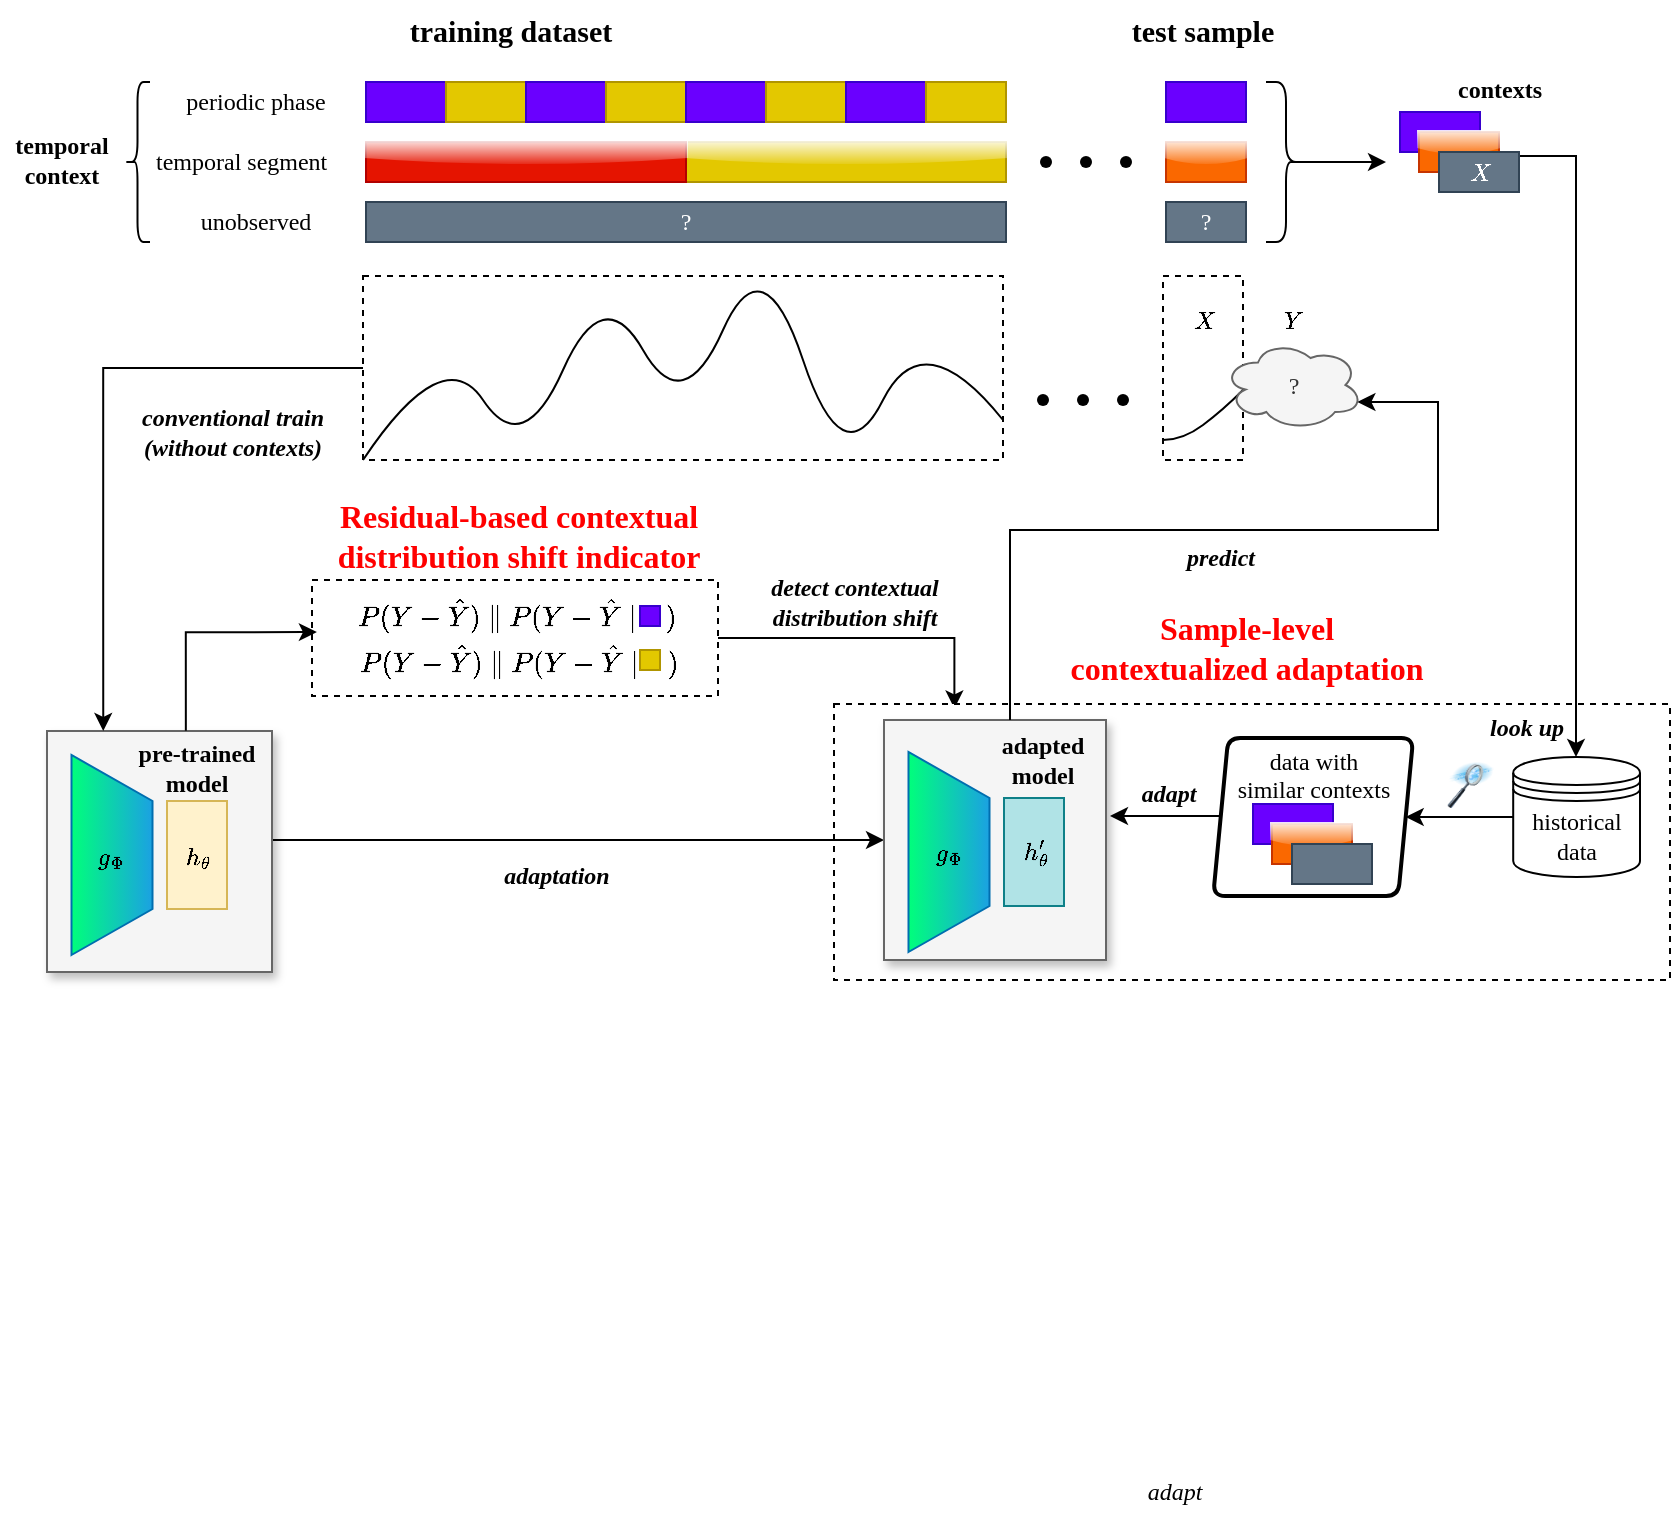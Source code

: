 <mxfile version="22.0.0" type="github">
  <diagram name="Page-1" id="59h1J0jqftiVruG0yBK7">
    <mxGraphModel dx="860" dy="687" grid="0" gridSize="10" guides="1" tooltips="1" connect="1" arrows="1" fold="1" page="1" pageScale="1" pageWidth="827" pageHeight="1169" math="1" shadow="0">
      <root>
        <mxCell id="0" />
        <mxCell id="1" parent="0" />
        <mxCell id="R02UkZENec0iHabtzY0L-9" style="edgeStyle=orthogonalEdgeStyle;rounded=0;orthogonalLoop=1;jettySize=auto;html=1;entryX=0.144;entryY=0.016;entryDx=0;entryDy=0;entryPerimeter=0;" edge="1" parent="1" source="0Gth3jjlhJ4G-CvsYE7f-134" target="0Gth3jjlhJ4G-CvsYE7f-122">
          <mxGeometry relative="1" as="geometry" />
        </mxCell>
        <mxCell id="0Gth3jjlhJ4G-CvsYE7f-134" value="" style="rounded=0;whiteSpace=wrap;html=1;dashed=1;fontFamily=Georgia;" parent="1" vertex="1">
          <mxGeometry x="163" y="643" width="203" height="58" as="geometry" />
        </mxCell>
        <mxCell id="0Gth3jjlhJ4G-CvsYE7f-122" value="" style="rounded=0;whiteSpace=wrap;html=1;dashed=1;fontFamily=Georgia;" parent="1" vertex="1">
          <mxGeometry x="424" y="705" width="418" height="138" as="geometry" />
        </mxCell>
        <mxCell id="0Gth3jjlhJ4G-CvsYE7f-121" style="edgeStyle=orthogonalEdgeStyle;rounded=0;orthogonalLoop=1;jettySize=auto;html=1;fontFamily=Georgia;" parent="1" source="0Gth3jjlhJ4G-CvsYE7f-102" target="0Gth3jjlhJ4G-CvsYE7f-110" edge="1">
          <mxGeometry relative="1" as="geometry">
            <Array as="points">
              <mxPoint x="268" y="773" />
              <mxPoint x="268" y="773" />
            </Array>
          </mxGeometry>
        </mxCell>
        <mxCell id="0Gth3jjlhJ4G-CvsYE7f-102" value="" style="rounded=0;whiteSpace=wrap;html=1;fillColor=#f5f5f5;fontColor=#333333;strokeColor=#666666;fontFamily=Georgia;shadow=1;" parent="1" vertex="1">
          <mxGeometry x="30.5" y="718.5" width="112.5" height="120.5" as="geometry" />
        </mxCell>
        <mxCell id="R02UkZENec0iHabtzY0L-3" style="edgeStyle=orthogonalEdgeStyle;rounded=0;orthogonalLoop=1;jettySize=auto;html=1;entryX=0.25;entryY=0;entryDx=0;entryDy=0;" edge="1" parent="1" source="0Gth3jjlhJ4G-CvsYE7f-80" target="0Gth3jjlhJ4G-CvsYE7f-102">
          <mxGeometry relative="1" as="geometry" />
        </mxCell>
        <mxCell id="0Gth3jjlhJ4G-CvsYE7f-80" value="" style="rounded=0;whiteSpace=wrap;html=1;dashed=1;fontFamily=Georgia;" parent="1" vertex="1">
          <mxGeometry x="188.5" y="491" width="320" height="92" as="geometry" />
        </mxCell>
        <mxCell id="0Gth3jjlhJ4G-CvsYE7f-79" value="" style="rounded=0;whiteSpace=wrap;html=1;dashed=1;fontFamily=Georgia;" parent="1" vertex="1">
          <mxGeometry x="588.5" y="491" width="40" height="92" as="geometry" />
        </mxCell>
        <mxCell id="0Gth3jjlhJ4G-CvsYE7f-2" value="" style="curved=1;endArrow=none;html=1;rounded=0;endFill=0;fontFamily=Georgia;" parent="1" edge="1">
          <mxGeometry width="50" height="50" relative="1" as="geometry">
            <mxPoint x="188.5" y="583" as="sourcePoint" />
            <mxPoint x="508.5" y="563" as="targetPoint" />
            <Array as="points">
              <mxPoint x="188.5" y="583" />
              <mxPoint x="228.5" y="523" />
              <mxPoint x="268.5" y="583" />
              <mxPoint x="308.5" y="493" />
              <mxPoint x="348.5" y="563" />
              <mxPoint x="388.5" y="473" />
              <mxPoint x="428.5" y="593" />
              <mxPoint x="468.5" y="513" />
            </Array>
          </mxGeometry>
        </mxCell>
        <mxCell id="0Gth3jjlhJ4G-CvsYE7f-6" value="" style="rounded=0;whiteSpace=wrap;html=1;fillColor=#6a00ff;strokeColor=#3700CC;fontFamily=Georgia;fontColor=#ffffff;shadow=0;glass=0;" parent="1" vertex="1">
          <mxGeometry x="190" y="394" width="40" height="20" as="geometry" />
        </mxCell>
        <mxCell id="0Gth3jjlhJ4G-CvsYE7f-15" value="" style="rounded=0;whiteSpace=wrap;html=1;fillColor=#e3c800;strokeColor=#B09500;glass=1;shadow=0;fontColor=#000000;fontFamily=Georgia;" parent="1" vertex="1">
          <mxGeometry x="350" y="424" width="160" height="20" as="geometry" />
        </mxCell>
        <mxCell id="0Gth3jjlhJ4G-CvsYE7f-16" value="" style="rounded=0;whiteSpace=wrap;html=1;fillColor=#e51400;strokeColor=#B20000;glass=1;shadow=0;fontColor=#ffffff;fontFamily=Georgia;" parent="1" vertex="1">
          <mxGeometry x="190" y="424" width="160" height="20" as="geometry" />
        </mxCell>
        <mxCell id="0Gth3jjlhJ4G-CvsYE7f-20" value="periodic phase" style="text;html=1;strokeColor=none;fillColor=none;align=center;verticalAlign=middle;whiteSpace=wrap;rounded=0;fontFamily=Georgia;fontSize=12;fontStyle=0" parent="1" vertex="1">
          <mxGeometry x="80" y="389" width="110" height="30" as="geometry" />
        </mxCell>
        <mxCell id="0Gth3jjlhJ4G-CvsYE7f-21" value="temporal segment" style="text;html=1;strokeColor=none;fillColor=none;align=left;verticalAlign=middle;whiteSpace=wrap;rounded=0;fontFamily=Georgia;fontSize=12;fontStyle=0" parent="1" vertex="1">
          <mxGeometry x="83" y="419" width="110" height="30" as="geometry" />
        </mxCell>
        <mxCell id="0Gth3jjlhJ4G-CvsYE7f-28" value="" style="shape=curlyBracket;whiteSpace=wrap;html=1;rounded=1;labelPosition=left;verticalLabelPosition=middle;align=right;verticalAlign=middle;fontFamily=Georgia;fontSize=12;fontStyle=0" parent="1" vertex="1">
          <mxGeometry x="69.5" y="394" width="12.5" height="80" as="geometry" />
        </mxCell>
        <mxCell id="0Gth3jjlhJ4G-CvsYE7f-29" value="temporal context" style="text;html=1;strokeColor=none;fillColor=none;align=center;verticalAlign=middle;whiteSpace=wrap;rounded=0;fontFamily=Georgia;fontSize=12;fontStyle=1" parent="1" vertex="1">
          <mxGeometry x="7.5" y="418" width="60" height="30" as="geometry" />
        </mxCell>
        <mxCell id="0Gth3jjlhJ4G-CvsYE7f-33" value="" style="group;fontFamily=Georgia;" parent="1" vertex="1" connectable="0">
          <mxGeometry x="518.5" y="543" width="60" height="20" as="geometry" />
        </mxCell>
        <mxCell id="0Gth3jjlhJ4G-CvsYE7f-30" value="" style="shape=waypoint;sketch=0;fillStyle=solid;size=6;pointerEvents=1;points=[];fillColor=none;resizable=0;rotatable=0;perimeter=centerPerimeter;snapToPoint=1;fontFamily=Georgia;" parent="0Gth3jjlhJ4G-CvsYE7f-33" vertex="1">
          <mxGeometry width="20" height="20" as="geometry" />
        </mxCell>
        <mxCell id="0Gth3jjlhJ4G-CvsYE7f-31" value="" style="shape=waypoint;sketch=0;fillStyle=solid;size=6;pointerEvents=1;points=[];fillColor=none;resizable=0;rotatable=0;perimeter=centerPerimeter;snapToPoint=1;fontFamily=Georgia;" parent="0Gth3jjlhJ4G-CvsYE7f-33" vertex="1">
          <mxGeometry x="20" width="20" height="20" as="geometry" />
        </mxCell>
        <mxCell id="0Gth3jjlhJ4G-CvsYE7f-32" value="" style="shape=waypoint;sketch=0;fillStyle=solid;size=6;pointerEvents=1;points=[];fillColor=none;resizable=0;rotatable=0;perimeter=centerPerimeter;snapToPoint=1;fontFamily=Georgia;" parent="0Gth3jjlhJ4G-CvsYE7f-33" vertex="1">
          <mxGeometry x="40" width="20" height="20" as="geometry" />
        </mxCell>
        <mxCell id="0Gth3jjlhJ4G-CvsYE7f-38" value="" style="group;fontFamily=Georgia;shadow=0;" parent="1" vertex="1" connectable="0">
          <mxGeometry x="520" y="424" width="60" height="20" as="geometry" />
        </mxCell>
        <mxCell id="0Gth3jjlhJ4G-CvsYE7f-39" value="" style="shape=waypoint;sketch=0;fillStyle=solid;size=6;pointerEvents=1;points=[];fillColor=none;resizable=0;rotatable=0;perimeter=centerPerimeter;snapToPoint=1;fontFamily=Georgia;shadow=0;" parent="0Gth3jjlhJ4G-CvsYE7f-38" vertex="1">
          <mxGeometry width="20" height="20" as="geometry" />
        </mxCell>
        <mxCell id="0Gth3jjlhJ4G-CvsYE7f-40" value="" style="shape=waypoint;sketch=0;fillStyle=solid;size=6;pointerEvents=1;points=[];fillColor=none;resizable=0;rotatable=0;perimeter=centerPerimeter;snapToPoint=1;fontFamily=Georgia;shadow=0;" parent="0Gth3jjlhJ4G-CvsYE7f-38" vertex="1">
          <mxGeometry x="20" width="20" height="20" as="geometry" />
        </mxCell>
        <mxCell id="0Gth3jjlhJ4G-CvsYE7f-41" value="" style="shape=waypoint;sketch=0;fillStyle=solid;size=6;pointerEvents=1;points=[];fillColor=none;resizable=0;rotatable=0;perimeter=centerPerimeter;snapToPoint=1;fontFamily=Georgia;shadow=0;" parent="0Gth3jjlhJ4G-CvsYE7f-38" vertex="1">
          <mxGeometry x="40" width="20" height="20" as="geometry" />
        </mxCell>
        <mxCell id="0Gth3jjlhJ4G-CvsYE7f-43" value="" style="rounded=0;whiteSpace=wrap;html=1;fillColor=#fa6800;strokeColor=#C73500;glass=1;shadow=0;fontColor=#000000;fontFamily=Georgia;" parent="1" vertex="1">
          <mxGeometry x="590" y="424" width="40" height="20" as="geometry" />
        </mxCell>
        <mxCell id="0Gth3jjlhJ4G-CvsYE7f-44" value="" style="rounded=0;whiteSpace=wrap;html=1;fillColor=#e3c800;strokeColor=#B09500;fontFamily=Georgia;fontColor=#000000;shadow=0;glass=0;" parent="1" vertex="1">
          <mxGeometry x="230" y="394" width="40" height="20" as="geometry" />
        </mxCell>
        <mxCell id="0Gth3jjlhJ4G-CvsYE7f-45" value="" style="rounded=0;whiteSpace=wrap;html=1;fillColor=#6a00ff;strokeColor=#3700CC;fontFamily=Georgia;fontColor=#ffffff;shadow=0;glass=0;" parent="1" vertex="1">
          <mxGeometry x="270" y="394" width="40" height="20" as="geometry" />
        </mxCell>
        <mxCell id="0Gth3jjlhJ4G-CvsYE7f-46" value="" style="rounded=0;whiteSpace=wrap;html=1;fillColor=#e3c800;strokeColor=#B09500;fontFamily=Georgia;fontColor=#000000;shadow=0;glass=0;" parent="1" vertex="1">
          <mxGeometry x="310" y="394" width="40" height="20" as="geometry" />
        </mxCell>
        <mxCell id="0Gth3jjlhJ4G-CvsYE7f-47" value="" style="rounded=0;whiteSpace=wrap;html=1;fillColor=#6a00ff;strokeColor=#3700CC;fontFamily=Georgia;fontColor=#ffffff;shadow=0;glass=0;" parent="1" vertex="1">
          <mxGeometry x="350" y="394" width="40" height="20" as="geometry" />
        </mxCell>
        <mxCell id="0Gth3jjlhJ4G-CvsYE7f-48" value="" style="rounded=0;whiteSpace=wrap;html=1;fillColor=#e3c800;strokeColor=#B09500;fontFamily=Georgia;fontColor=#000000;shadow=0;glass=0;" parent="1" vertex="1">
          <mxGeometry x="390" y="394" width="40" height="20" as="geometry" />
        </mxCell>
        <mxCell id="0Gth3jjlhJ4G-CvsYE7f-49" value="" style="rounded=0;whiteSpace=wrap;html=1;fillColor=#6a00ff;strokeColor=#3700CC;fontFamily=Georgia;fontColor=#ffffff;shadow=0;glass=0;" parent="1" vertex="1">
          <mxGeometry x="430" y="394" width="40" height="20" as="geometry" />
        </mxCell>
        <mxCell id="0Gth3jjlhJ4G-CvsYE7f-50" value="" style="rounded=0;whiteSpace=wrap;html=1;fillColor=#e3c800;strokeColor=#B09500;fontFamily=Georgia;fontColor=#000000;shadow=0;glass=0;" parent="1" vertex="1">
          <mxGeometry x="470" y="394" width="40" height="20" as="geometry" />
        </mxCell>
        <mxCell id="0Gth3jjlhJ4G-CvsYE7f-51" value="unobserved" style="text;html=1;strokeColor=none;fillColor=none;align=center;verticalAlign=middle;whiteSpace=wrap;rounded=0;fontFamily=Georgia;fontSize=12;fontStyle=0" parent="1" vertex="1">
          <mxGeometry x="80" y="449" width="110" height="30" as="geometry" />
        </mxCell>
        <mxCell id="0Gth3jjlhJ4G-CvsYE7f-52" value="?" style="rounded=0;whiteSpace=wrap;html=1;fillColor=#647687;fontColor=#ffffff;strokeColor=#314354;shadow=0;fontFamily=Georgia;" parent="1" vertex="1">
          <mxGeometry x="190" y="454" width="320" height="20" as="geometry" />
        </mxCell>
        <mxCell id="0Gth3jjlhJ4G-CvsYE7f-54" value="" style="rounded=0;whiteSpace=wrap;html=1;fillColor=#6a00ff;strokeColor=#3700CC;fontFamily=Georgia;fontColor=#ffffff;shadow=0;glass=0;" parent="1" vertex="1">
          <mxGeometry x="590" y="394" width="40" height="20" as="geometry" />
        </mxCell>
        <mxCell id="0Gth3jjlhJ4G-CvsYE7f-55" value="?" style="rounded=0;whiteSpace=wrap;html=1;fillColor=#647687;fontColor=#ffffff;strokeColor=#314354;shadow=0;fontFamily=Georgia;" parent="1" vertex="1">
          <mxGeometry x="590" y="454" width="40" height="20" as="geometry" />
        </mxCell>
        <mxCell id="0Gth3jjlhJ4G-CvsYE7f-56" value="" style="curved=1;endArrow=none;html=1;rounded=0;endFill=0;fontFamily=Georgia;" parent="1" edge="1">
          <mxGeometry width="50" height="50" relative="1" as="geometry">
            <mxPoint x="588.5" y="573" as="sourcePoint" />
            <mxPoint x="628.5" y="548" as="targetPoint" />
            <Array as="points">
              <mxPoint x="598.5" y="573" />
              <mxPoint x="618.5" y="558" />
            </Array>
          </mxGeometry>
        </mxCell>
        <mxCell id="0Gth3jjlhJ4G-CvsYE7f-68" value="" style="group;fontFamily=Georgia;" parent="1" vertex="1" connectable="0">
          <mxGeometry x="60.5" y="753.5" width="95" height="54" as="geometry" />
        </mxCell>
        <mxCell id="0Gth3jjlhJ4G-CvsYE7f-64" value="" style="verticalLabelPosition=bottom;verticalAlign=top;html=1;shape=mxgraph.basic.rect;fillColor2=none;strokeWidth=1;size=20;indent=5;fillColor=#fff2cc;strokeColor=#d6b656;fontFamily=Georgia;" parent="0Gth3jjlhJ4G-CvsYE7f-68" vertex="1">
          <mxGeometry x="30" width="30" height="54" as="geometry" />
        </mxCell>
        <mxCell id="0Gth3jjlhJ4G-CvsYE7f-66" value="$$h_\theta$$" style="text;html=1;align=center;verticalAlign=middle;resizable=0;points=[];autosize=1;strokeColor=none;fillColor=none;fontFamily=Georgia;" parent="0Gth3jjlhJ4G-CvsYE7f-68" vertex="1">
          <mxGeometry x="-5" y="12" width="100" height="30" as="geometry" />
        </mxCell>
        <mxCell id="0Gth3jjlhJ4G-CvsYE7f-69" value="" style="group;fontFamily=Georgia;" parent="1" vertex="1" connectable="0">
          <mxGeometry x="33" y="730.5" width="60" height="100" as="geometry" />
        </mxCell>
        <mxCell id="0Gth3jjlhJ4G-CvsYE7f-61" value="" style="verticalLabelPosition=middle;verticalAlign=middle;html=1;shape=trapezoid;perimeter=trapezoidPerimeter;whiteSpace=wrap;size=0.23;arcSize=10;flipV=1;labelPosition=center;align=center;rotation=-90;fillColor=#1ba1e2;fontColor=#ffffff;strokeColor=#006EAF;shadow=0;gradientColor=#00ff7b;fontFamily=Georgia;" parent="0Gth3jjlhJ4G-CvsYE7f-69" vertex="1">
          <mxGeometry x="-20" y="29.75" width="100" height="40.5" as="geometry" />
        </mxCell>
        <mxCell id="0Gth3jjlhJ4G-CvsYE7f-67" value="$$g_\Phi$$" style="text;html=1;strokeColor=none;fillColor=none;align=center;verticalAlign=middle;whiteSpace=wrap;rounded=0;fontFamily=Georgia;" parent="0Gth3jjlhJ4G-CvsYE7f-69" vertex="1">
          <mxGeometry y="35" width="60" height="30" as="geometry" />
        </mxCell>
        <mxCell id="0Gth3jjlhJ4G-CvsYE7f-70" value="?" style="ellipse;shape=cloud;whiteSpace=wrap;html=1;fillColor=#f5f5f5;fontColor=#333333;strokeColor=#666666;fontFamily=Georgia;" parent="1" vertex="1">
          <mxGeometry x="618.5" y="523" width="70" height="45" as="geometry" />
        </mxCell>
        <mxCell id="0Gth3jjlhJ4G-CvsYE7f-71" value="$$X$$" style="text;html=1;strokeColor=none;fillColor=none;align=center;verticalAlign=middle;whiteSpace=wrap;rounded=0;fontFamily=Georgia;" parent="1" vertex="1">
          <mxGeometry x="578.5" y="498" width="60" height="30" as="geometry" />
        </mxCell>
        <mxCell id="0Gth3jjlhJ4G-CvsYE7f-72" value="$$Y$$" style="text;html=1;strokeColor=none;fillColor=none;align=center;verticalAlign=middle;whiteSpace=wrap;rounded=0;fontFamily=Georgia;" parent="1" vertex="1">
          <mxGeometry x="623.5" y="498" width="60" height="30" as="geometry" />
        </mxCell>
        <mxCell id="0Gth3jjlhJ4G-CvsYE7f-76" value="&lt;b&gt;conventional train&lt;br&gt;(without contexts)&lt;/b&gt;" style="text;html=1;align=center;verticalAlign=middle;resizable=0;points=[];autosize=1;strokeColor=none;fillColor=none;fontFamily=Georgia;fontStyle=2" parent="1" vertex="1">
          <mxGeometry x="55" y="548" width="135" height="41" as="geometry" />
        </mxCell>
        <mxCell id="0Gth3jjlhJ4G-CvsYE7f-77" value="&lt;b&gt;pre-trained&lt;br&gt;model&lt;/b&gt;" style="text;html=1;align=center;verticalAlign=middle;resizable=0;points=[];autosize=1;strokeColor=none;fillColor=none;fontFamily=Georgia;" parent="1" vertex="1">
          <mxGeometry x="60.5" y="716" width="89" height="41" as="geometry" />
        </mxCell>
        <mxCell id="0Gth3jjlhJ4G-CvsYE7f-81" value="training dataset" style="text;html=1;align=center;verticalAlign=middle;resizable=0;points=[];autosize=1;strokeColor=none;fillColor=none;fontFamily=Georgia;fontStyle=1;fontSize=15;" parent="1" vertex="1">
          <mxGeometry x="187" y="353" width="150" height="30" as="geometry" />
        </mxCell>
        <mxCell id="0Gth3jjlhJ4G-CvsYE7f-83" value="" style="rounded=0;whiteSpace=wrap;html=1;fillColor=#6a00ff;strokeColor=#3700CC;fontFamily=Georgia;fontColor=#ffffff;shadow=0;glass=0;" parent="1" vertex="1">
          <mxGeometry x="707" y="409" width="40" height="20" as="geometry" />
        </mxCell>
        <mxCell id="0Gth3jjlhJ4G-CvsYE7f-82" value="" style="rounded=0;whiteSpace=wrap;html=1;fillColor=#fa6800;strokeColor=#C73500;glass=1;shadow=0;fontColor=#000000;fontFamily=Georgia;" parent="1" vertex="1">
          <mxGeometry x="716.5" y="419" width="40" height="20" as="geometry" />
        </mxCell>
        <mxCell id="0Gth3jjlhJ4G-CvsYE7f-85" value="test sample" style="text;html=1;align=center;verticalAlign=middle;resizable=0;points=[];autosize=1;strokeColor=none;fillColor=none;fontFamily=Georgia;fontStyle=1;fontSize=15;" parent="1" vertex="1">
          <mxGeometry x="552.5" y="353" width="110" height="30" as="geometry" />
        </mxCell>
        <mxCell id="0Gth3jjlhJ4G-CvsYE7f-91" value="&lt;b&gt;look up&lt;/b&gt;" style="text;html=1;align=center;verticalAlign=middle;resizable=0;points=[];autosize=1;strokeColor=none;fillColor=none;fontFamily=Georgia;fontStyle=2" parent="1" vertex="1">
          <mxGeometry x="738" y="703.5" width="64" height="26" as="geometry" />
        </mxCell>
        <mxCell id="0Gth3jjlhJ4G-CvsYE7f-118" style="edgeStyle=orthogonalEdgeStyle;rounded=0;orthogonalLoop=1;jettySize=auto;html=1;fontFamily=Georgia;" parent="1" source="0Gth3jjlhJ4G-CvsYE7f-93" target="0Gth3jjlhJ4G-CvsYE7f-94" edge="1">
          <mxGeometry relative="1" as="geometry" />
        </mxCell>
        <mxCell id="0Gth3jjlhJ4G-CvsYE7f-93" value="historical data" style="shape=datastore;whiteSpace=wrap;html=1;fontFamily=Georgia;" parent="1" vertex="1">
          <mxGeometry x="763.6" y="731.5" width="63.4" height="60" as="geometry" />
        </mxCell>
        <mxCell id="0Gth3jjlhJ4G-CvsYE7f-150" style="edgeStyle=orthogonalEdgeStyle;rounded=0;orthogonalLoop=1;jettySize=auto;html=1;" parent="1" source="0Gth3jjlhJ4G-CvsYE7f-94" edge="1">
          <mxGeometry relative="1" as="geometry">
            <mxPoint x="562" y="761" as="targetPoint" />
          </mxGeometry>
        </mxCell>
        <mxCell id="0Gth3jjlhJ4G-CvsYE7f-94" value="data with&lt;br&gt;similar contexts&lt;br&gt;&lt;br&gt;&lt;br&gt;&lt;br&gt;" style="shape=parallelogram;html=1;strokeWidth=2;perimeter=parallelogramPerimeter;whiteSpace=wrap;rounded=1;arcSize=12;size=0.075;fontFamily=Georgia;" parent="1" vertex="1">
          <mxGeometry x="613.6" y="722" width="100" height="79" as="geometry" />
        </mxCell>
        <mxCell id="0Gth3jjlhJ4G-CvsYE7f-96" value="" style="image;html=1;image=img/lib/clip_art/computers/Data_Filtering_128x128.png;fontFamily=Georgia;" parent="1" vertex="1">
          <mxGeometry x="722.6" y="734" width="40" height="23" as="geometry" />
        </mxCell>
        <mxCell id="0Gth3jjlhJ4G-CvsYE7f-103" style="edgeStyle=orthogonalEdgeStyle;rounded=0;orthogonalLoop=1;jettySize=auto;html=1;fontFamily=Georgia;" parent="1" edge="1">
          <mxGeometry relative="1" as="geometry">
            <mxPoint x="700" y="434" as="targetPoint" />
            <mxPoint x="658" y="434.029" as="sourcePoint" />
          </mxGeometry>
        </mxCell>
        <mxCell id="0Gth3jjlhJ4G-CvsYE7f-99" value="" style="shape=curlyBracket;whiteSpace=wrap;html=1;rounded=1;flipH=1;labelPosition=right;verticalLabelPosition=middle;align=left;verticalAlign=middle;fontFamily=Georgia;" parent="1" vertex="1">
          <mxGeometry x="640" y="394" width="20" height="80" as="geometry" />
        </mxCell>
        <mxCell id="R02UkZENec0iHabtzY0L-7" style="edgeStyle=orthogonalEdgeStyle;rounded=0;orthogonalLoop=1;jettySize=auto;html=1;" edge="1" parent="1" source="0Gth3jjlhJ4G-CvsYE7f-101" target="0Gth3jjlhJ4G-CvsYE7f-93">
          <mxGeometry relative="1" as="geometry">
            <Array as="points">
              <mxPoint x="795" y="431" />
            </Array>
          </mxGeometry>
        </mxCell>
        <mxCell id="0Gth3jjlhJ4G-CvsYE7f-101" value="$$X$$" style="rounded=0;whiteSpace=wrap;html=1;fillColor=#647687;fontColor=#ffffff;strokeColor=#314354;shadow=0;fontFamily=Georgia;" parent="1" vertex="1">
          <mxGeometry x="726.5" y="429" width="40" height="20" as="geometry" />
        </mxCell>
        <mxCell id="0Gth3jjlhJ4G-CvsYE7f-110" value="" style="rounded=0;whiteSpace=wrap;html=1;fillColor=#f5f5f5;fontColor=#333333;strokeColor=#666666;fontFamily=Georgia;shadow=1;" parent="1" vertex="1">
          <mxGeometry x="449" y="713" width="111" height="120" as="geometry" />
        </mxCell>
        <mxCell id="0Gth3jjlhJ4G-CvsYE7f-111" value="" style="group;fontFamily=Georgia;" parent="1" vertex="1" connectable="0">
          <mxGeometry x="479" y="752" width="95" height="54" as="geometry" />
        </mxCell>
        <mxCell id="0Gth3jjlhJ4G-CvsYE7f-112" value="" style="verticalLabelPosition=bottom;verticalAlign=top;html=1;shape=mxgraph.basic.rect;fillColor2=none;strokeWidth=1;size=20;indent=5;fillColor=#b0e3e6;strokeColor=#0e8088;fontFamily=Georgia;" parent="0Gth3jjlhJ4G-CvsYE7f-111" vertex="1">
          <mxGeometry x="30" width="30" height="54" as="geometry" />
        </mxCell>
        <mxCell id="0Gth3jjlhJ4G-CvsYE7f-113" value="$$h_\theta&#39;$$" style="text;html=1;align=center;verticalAlign=middle;resizable=0;points=[];autosize=1;strokeColor=none;fillColor=none;fontFamily=Georgia;" parent="0Gth3jjlhJ4G-CvsYE7f-111" vertex="1">
          <mxGeometry x="-3" y="14" width="97" height="26" as="geometry" />
        </mxCell>
        <mxCell id="0Gth3jjlhJ4G-CvsYE7f-114" value="" style="group;fontFamily=Georgia;" parent="1" vertex="1" connectable="0">
          <mxGeometry x="451.5" y="729" width="60" height="100" as="geometry" />
        </mxCell>
        <mxCell id="0Gth3jjlhJ4G-CvsYE7f-115" value="" style="verticalLabelPosition=middle;verticalAlign=middle;html=1;shape=trapezoid;perimeter=trapezoidPerimeter;whiteSpace=wrap;size=0.23;arcSize=10;flipV=1;labelPosition=center;align=center;rotation=-90;fillColor=#1ba1e2;fontColor=#ffffff;strokeColor=#006EAF;shadow=0;gradientColor=#00ff7b;fontFamily=Georgia;" parent="0Gth3jjlhJ4G-CvsYE7f-114" vertex="1">
          <mxGeometry x="-20" y="29.75" width="100" height="40.5" as="geometry" />
        </mxCell>
        <mxCell id="0Gth3jjlhJ4G-CvsYE7f-116" value="$$g_\Phi$$" style="text;html=1;strokeColor=none;fillColor=none;align=center;verticalAlign=middle;whiteSpace=wrap;rounded=0;fontFamily=Georgia;" parent="0Gth3jjlhJ4G-CvsYE7f-114" vertex="1">
          <mxGeometry y="35" width="60" height="30" as="geometry" />
        </mxCell>
        <mxCell id="0Gth3jjlhJ4G-CvsYE7f-117" value="&lt;b&gt;adapted&lt;br&gt;model&lt;/b&gt;" style="text;html=1;align=center;verticalAlign=middle;resizable=0;points=[];autosize=1;strokeColor=none;fillColor=none;fontFamily=Georgia;" parent="1" vertex="1">
          <mxGeometry x="494" y="712.5" width="68" height="41" as="geometry" />
        </mxCell>
        <mxCell id="0Gth3jjlhJ4G-CvsYE7f-120" value="&lt;b&gt;adapt&lt;/b&gt;" style="text;html=1;align=center;verticalAlign=middle;resizable=0;points=[];autosize=1;strokeColor=none;fillColor=none;fontFamily=Georgia;fontStyle=2" parent="1" vertex="1">
          <mxGeometry x="563.85" y="737" width="55" height="26" as="geometry" />
        </mxCell>
        <mxCell id="0Gth3jjlhJ4G-CvsYE7f-123" value="Sample-level &lt;br&gt;contextualized adaptation" style="text;html=1;align=center;verticalAlign=middle;resizable=0;points=[];autosize=1;strokeColor=none;fillColor=none;fontFamily=Georgia;fontStyle=1;fontSize=16;fontColor=#FF0000;" parent="1" vertex="1">
          <mxGeometry x="513.5" y="652" width="232" height="50" as="geometry" />
        </mxCell>
        <mxCell id="0Gth3jjlhJ4G-CvsYE7f-125" value="&lt;b&gt;predict&lt;/b&gt;" style="text;html=1;align=center;verticalAlign=middle;resizable=0;points=[];autosize=1;strokeColor=none;fillColor=none;fontFamily=Georgia;fontStyle=2" parent="1" vertex="1">
          <mxGeometry x="585" y="619" width="63" height="26" as="geometry" />
        </mxCell>
        <mxCell id="0Gth3jjlhJ4G-CvsYE7f-135" value="Residual-based contextual &lt;br&gt;distribution shift indicator" style="text;html=1;align=center;verticalAlign=middle;resizable=0;points=[];autosize=1;strokeColor=none;fillColor=none;fontFamily=Georgia;fontStyle=1;fontSize=16;fontColor=#FF0000;" parent="1" vertex="1">
          <mxGeometry x="146" y="596" width="240" height="50" as="geometry" />
        </mxCell>
        <mxCell id="0Gth3jjlhJ4G-CvsYE7f-139" value="&lt;b&gt;detect contextual&lt;br&gt;distribution shift&lt;/b&gt;" style="text;html=1;align=center;verticalAlign=middle;resizable=0;points=[];autosize=1;strokeColor=none;fillColor=none;fontStyle=2;fontFamily=Georgia;" parent="1" vertex="1">
          <mxGeometry x="371" y="633" width="125" height="41" as="geometry" />
        </mxCell>
        <mxCell id="0Gth3jjlhJ4G-CvsYE7f-140" value="contexts" style="text;html=1;strokeColor=none;fillColor=none;align=center;verticalAlign=middle;whiteSpace=wrap;rounded=0;fontFamily=Georgia;fontSize=12;fontStyle=1" parent="1" vertex="1">
          <mxGeometry x="727" y="383" width="60" height="30" as="geometry" />
        </mxCell>
        <mxCell id="0Gth3jjlhJ4G-CvsYE7f-126" value="$$P(Y-\hat Y)\ \|\ P(Y-\hat Y\mid\quad)$$" style="text;html=1;align=center;verticalAlign=middle;resizable=0;points=[];autosize=1;strokeColor=none;fillColor=none;" parent="1" vertex="1">
          <mxGeometry x="144.5" y="645" width="240" height="30" as="geometry" />
        </mxCell>
        <mxCell id="0Gth3jjlhJ4G-CvsYE7f-127" value="" style="rounded=0;whiteSpace=wrap;html=1;fillColor=#6a00ff;strokeColor=#3700CC;fontFamily=Georgia;fontColor=#ffffff;shadow=0;glass=0;" parent="1" vertex="1">
          <mxGeometry x="327" y="656" width="10" height="10" as="geometry" />
        </mxCell>
        <mxCell id="0Gth3jjlhJ4G-CvsYE7f-131" value="" style="rounded=0;whiteSpace=wrap;html=1;fillColor=#e3c800;strokeColor=#B09500;fontFamily=Georgia;fontColor=#000000;shadow=0;glass=0;" parent="1" vertex="1">
          <mxGeometry x="327" y="678" width="10" height="10" as="geometry" />
        </mxCell>
        <mxCell id="0Gth3jjlhJ4G-CvsYE7f-132" value="$$P(Y-\hat Y)\ \|\ P(Y-\hat Y\mid\quad)$$" style="text;html=1;align=center;verticalAlign=middle;resizable=0;points=[];autosize=1;strokeColor=none;fillColor=none;fontSize=12;" parent="1" vertex="1">
          <mxGeometry x="146" y="668" width="240" height="30" as="geometry" />
        </mxCell>
        <mxCell id="0Gth3jjlhJ4G-CvsYE7f-142" value="adapt" style="text;html=1;align=center;verticalAlign=middle;resizable=0;points=[];autosize=1;strokeColor=none;fillColor=none;fontFamily=Georgia;fontStyle=2" parent="1" vertex="1">
          <mxGeometry x="563.5" y="1084" width="60" height="30" as="geometry" />
        </mxCell>
        <mxCell id="0Gth3jjlhJ4G-CvsYE7f-146" value="" style="rounded=0;whiteSpace=wrap;html=1;fillColor=#6a00ff;strokeColor=#3700CC;fontFamily=Georgia;fontColor=#ffffff;shadow=0;glass=0;" parent="1" vertex="1">
          <mxGeometry x="633.5" y="755" width="40" height="20" as="geometry" />
        </mxCell>
        <mxCell id="0Gth3jjlhJ4G-CvsYE7f-147" value="" style="rounded=0;whiteSpace=wrap;html=1;fillColor=#fa6800;strokeColor=#C73500;glass=1;shadow=0;fontColor=#000000;fontFamily=Georgia;" parent="1" vertex="1">
          <mxGeometry x="643" y="765" width="40" height="20" as="geometry" />
        </mxCell>
        <mxCell id="0Gth3jjlhJ4G-CvsYE7f-148" value="" style="rounded=0;whiteSpace=wrap;html=1;fillColor=#647687;fontColor=#ffffff;strokeColor=#314354;shadow=0;fontFamily=Georgia;" parent="1" vertex="1">
          <mxGeometry x="653" y="775" width="40" height="20" as="geometry" />
        </mxCell>
        <mxCell id="R02UkZENec0iHabtzY0L-4" style="edgeStyle=orthogonalEdgeStyle;rounded=0;orthogonalLoop=1;jettySize=auto;html=1;entryX=0.96;entryY=0.7;entryDx=0;entryDy=0;entryPerimeter=0;" edge="1" parent="1" source="0Gth3jjlhJ4G-CvsYE7f-110" target="0Gth3jjlhJ4G-CvsYE7f-70">
          <mxGeometry relative="1" as="geometry">
            <Array as="points">
              <mxPoint x="512" y="618" />
              <mxPoint x="726" y="618" />
              <mxPoint x="726" y="554" />
              <mxPoint x="686" y="554" />
            </Array>
          </mxGeometry>
        </mxCell>
        <mxCell id="R02UkZENec0iHabtzY0L-5" style="edgeStyle=orthogonalEdgeStyle;rounded=0;orthogonalLoop=1;jettySize=auto;html=1;entryX=0.081;entryY=0.035;entryDx=0;entryDy=0;entryPerimeter=0;exitX=0.443;exitY=0.058;exitDx=0;exitDy=0;exitPerimeter=0;" edge="1" parent="1" source="0Gth3jjlhJ4G-CvsYE7f-77" target="0Gth3jjlhJ4G-CvsYE7f-132">
          <mxGeometry relative="1" as="geometry">
            <Array as="points">
              <mxPoint x="100" y="669" />
            </Array>
          </mxGeometry>
        </mxCell>
        <mxCell id="R02UkZENec0iHabtzY0L-10" value="&lt;b&gt;adaptation&lt;/b&gt;" style="text;html=1;align=center;verticalAlign=middle;resizable=0;points=[];autosize=1;strokeColor=none;fillColor=none;fontFamily=Georgia;fontStyle=2" vertex="1" parent="1">
          <mxGeometry x="241" y="778" width="88" height="26" as="geometry" />
        </mxCell>
      </root>
    </mxGraphModel>
  </diagram>
</mxfile>

